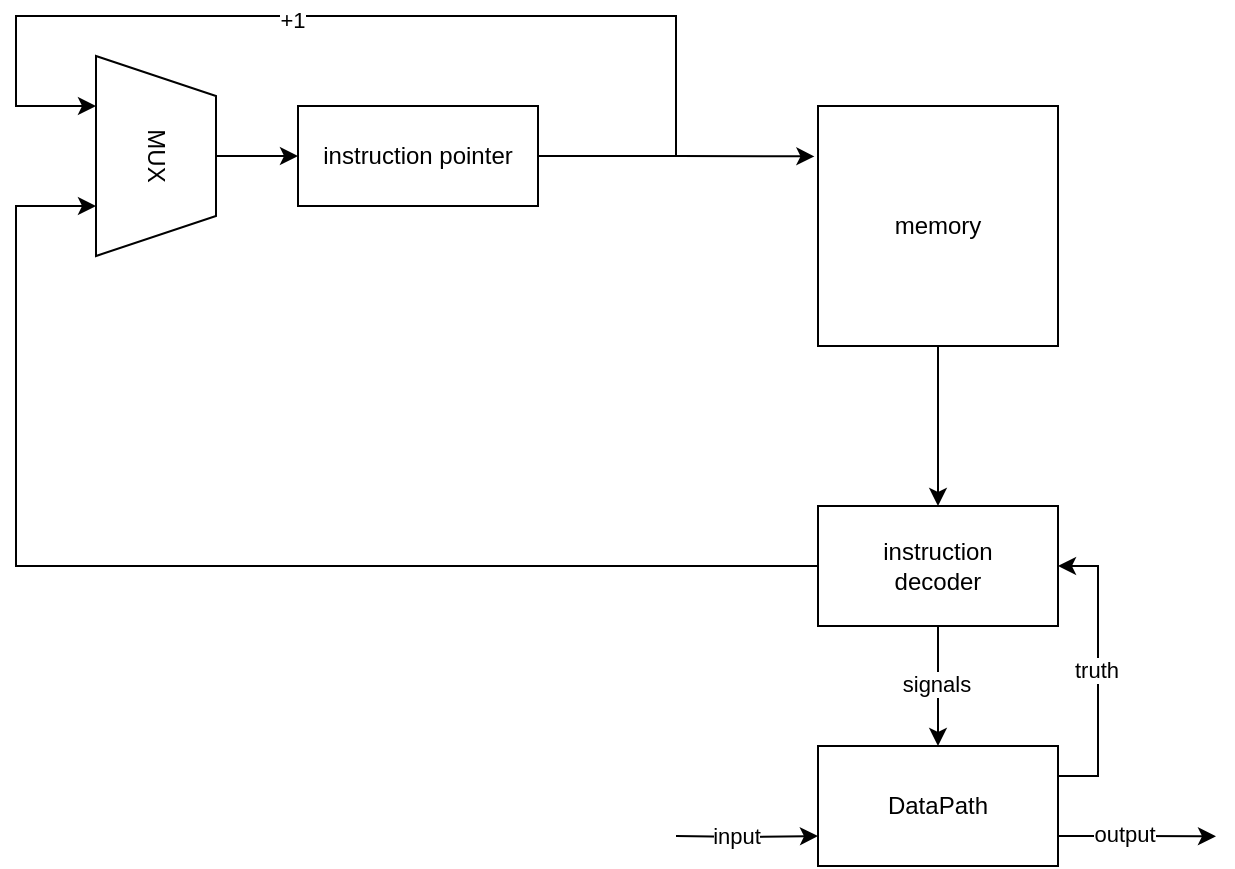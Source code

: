 <mxfile version="24.4.6" type="device">
  <diagram name="Page-1" id="7e0a89b8-554c-2b80-1dc8-d5c74ca68de4">
    <mxGraphModel dx="660" dy="749" grid="1" gridSize="10" guides="1" tooltips="1" connect="1" arrows="1" fold="1" page="1" pageScale="1" pageWidth="1100" pageHeight="850" background="none" math="0" shadow="0">
      <root>
        <mxCell id="0" />
        <mxCell id="1" parent="0" />
        <mxCell id="-yWR_8Fz1VNH52EZXNwn-16" style="edgeStyle=orthogonalEdgeStyle;rounded=0;orthogonalLoop=1;jettySize=auto;html=1;entryX=0.25;entryY=1;entryDx=0;entryDy=0;exitX=1;exitY=0.5;exitDx=0;exitDy=0;" edge="1" parent="1" source="-yWR_8Fz1VNH52EZXNwn-1" target="-yWR_8Fz1VNH52EZXNwn-13">
          <mxGeometry relative="1" as="geometry">
            <Array as="points">
              <mxPoint x="400" y="95" />
              <mxPoint x="400" y="25" />
              <mxPoint x="70" y="25" />
              <mxPoint x="70" y="70" />
            </Array>
          </mxGeometry>
        </mxCell>
        <mxCell id="-yWR_8Fz1VNH52EZXNwn-18" value="+1" style="edgeLabel;html=1;align=center;verticalAlign=middle;resizable=0;points=[];" vertex="1" connectable="0" parent="-yWR_8Fz1VNH52EZXNwn-16">
          <mxGeometry x="0.196" y="2" relative="1" as="geometry">
            <mxPoint as="offset" />
          </mxGeometry>
        </mxCell>
        <mxCell id="-yWR_8Fz1VNH52EZXNwn-1" value="instruction pointer" style="rounded=0;whiteSpace=wrap;html=1;" vertex="1" parent="1">
          <mxGeometry x="211" y="70" width="120" height="50" as="geometry" />
        </mxCell>
        <mxCell id="-yWR_8Fz1VNH52EZXNwn-6" style="edgeStyle=orthogonalEdgeStyle;rounded=0;orthogonalLoop=1;jettySize=auto;html=1;entryX=0.5;entryY=0;entryDx=0;entryDy=0;" edge="1" parent="1" source="-yWR_8Fz1VNH52EZXNwn-2" target="-yWR_8Fz1VNH52EZXNwn-5">
          <mxGeometry relative="1" as="geometry" />
        </mxCell>
        <mxCell id="-yWR_8Fz1VNH52EZXNwn-2" value="memory" style="rounded=0;whiteSpace=wrap;html=1;" vertex="1" parent="1">
          <mxGeometry x="471" y="70" width="120" height="120" as="geometry" />
        </mxCell>
        <mxCell id="-yWR_8Fz1VNH52EZXNwn-3" style="edgeStyle=orthogonalEdgeStyle;rounded=0;orthogonalLoop=1;jettySize=auto;html=1;entryX=-0.015;entryY=0.21;entryDx=0;entryDy=0;entryPerimeter=0;" edge="1" parent="1" source="-yWR_8Fz1VNH52EZXNwn-1" target="-yWR_8Fz1VNH52EZXNwn-2">
          <mxGeometry relative="1" as="geometry" />
        </mxCell>
        <mxCell id="-yWR_8Fz1VNH52EZXNwn-8" style="edgeStyle=orthogonalEdgeStyle;rounded=0;orthogonalLoop=1;jettySize=auto;html=1;entryX=0.5;entryY=0;entryDx=0;entryDy=0;" edge="1" parent="1" source="-yWR_8Fz1VNH52EZXNwn-5" target="-yWR_8Fz1VNH52EZXNwn-7">
          <mxGeometry relative="1" as="geometry" />
        </mxCell>
        <mxCell id="-yWR_8Fz1VNH52EZXNwn-9" value="signals" style="edgeLabel;html=1;align=center;verticalAlign=middle;resizable=0;points=[];" vertex="1" connectable="0" parent="-yWR_8Fz1VNH52EZXNwn-8">
          <mxGeometry x="-0.033" y="-1" relative="1" as="geometry">
            <mxPoint as="offset" />
          </mxGeometry>
        </mxCell>
        <mxCell id="-yWR_8Fz1VNH52EZXNwn-17" style="edgeStyle=orthogonalEdgeStyle;rounded=0;orthogonalLoop=1;jettySize=auto;html=1;entryX=0.75;entryY=1;entryDx=0;entryDy=0;" edge="1" parent="1" source="-yWR_8Fz1VNH52EZXNwn-5" target="-yWR_8Fz1VNH52EZXNwn-13">
          <mxGeometry relative="1" as="geometry">
            <Array as="points">
              <mxPoint x="70" y="300" />
              <mxPoint x="70" y="120" />
            </Array>
          </mxGeometry>
        </mxCell>
        <mxCell id="-yWR_8Fz1VNH52EZXNwn-5" value="&lt;div&gt;instruction&lt;/div&gt;&lt;div&gt;decoder&lt;br&gt;&lt;/div&gt;" style="rounded=0;whiteSpace=wrap;html=1;" vertex="1" parent="1">
          <mxGeometry x="471" y="270" width="120" height="60" as="geometry" />
        </mxCell>
        <mxCell id="-yWR_8Fz1VNH52EZXNwn-10" style="edgeStyle=orthogonalEdgeStyle;rounded=0;orthogonalLoop=1;jettySize=auto;html=1;exitX=1;exitY=0.25;exitDx=0;exitDy=0;entryX=1;entryY=0.5;entryDx=0;entryDy=0;" edge="1" parent="1" source="-yWR_8Fz1VNH52EZXNwn-7" target="-yWR_8Fz1VNH52EZXNwn-5">
          <mxGeometry relative="1" as="geometry" />
        </mxCell>
        <mxCell id="-yWR_8Fz1VNH52EZXNwn-11" value="truth" style="edgeLabel;html=1;align=center;verticalAlign=middle;resizable=0;points=[];" vertex="1" connectable="0" parent="-yWR_8Fz1VNH52EZXNwn-10">
          <mxGeometry x="0.014" y="1" relative="1" as="geometry">
            <mxPoint as="offset" />
          </mxGeometry>
        </mxCell>
        <mxCell id="-yWR_8Fz1VNH52EZXNwn-24" style="edgeStyle=orthogonalEdgeStyle;rounded=0;orthogonalLoop=1;jettySize=auto;html=1;exitX=1;exitY=0.75;exitDx=0;exitDy=0;" edge="1" parent="1" source="-yWR_8Fz1VNH52EZXNwn-7">
          <mxGeometry relative="1" as="geometry">
            <mxPoint x="670" y="435.143" as="targetPoint" />
          </mxGeometry>
        </mxCell>
        <mxCell id="-yWR_8Fz1VNH52EZXNwn-25" value="output" style="edgeLabel;html=1;align=center;verticalAlign=middle;resizable=0;points=[];" vertex="1" connectable="0" parent="-yWR_8Fz1VNH52EZXNwn-24">
          <mxGeometry x="-0.174" y="1" relative="1" as="geometry">
            <mxPoint as="offset" />
          </mxGeometry>
        </mxCell>
        <mxCell id="-yWR_8Fz1VNH52EZXNwn-7" value="&lt;div&gt;DataPath&lt;/div&gt;" style="rounded=0;whiteSpace=wrap;html=1;" vertex="1" parent="1">
          <mxGeometry x="471" y="390" width="120" height="60" as="geometry" />
        </mxCell>
        <mxCell id="-yWR_8Fz1VNH52EZXNwn-14" style="edgeStyle=orthogonalEdgeStyle;rounded=0;orthogonalLoop=1;jettySize=auto;html=1;entryX=0;entryY=0.5;entryDx=0;entryDy=0;" edge="1" parent="1" source="-yWR_8Fz1VNH52EZXNwn-13" target="-yWR_8Fz1VNH52EZXNwn-1">
          <mxGeometry relative="1" as="geometry" />
        </mxCell>
        <mxCell id="-yWR_8Fz1VNH52EZXNwn-13" value="MUX" style="shape=trapezoid;perimeter=trapezoidPerimeter;whiteSpace=wrap;html=1;fixedSize=1;rotation=90;" vertex="1" parent="1">
          <mxGeometry x="90" y="65" width="100" height="60" as="geometry" />
        </mxCell>
        <mxCell id="-yWR_8Fz1VNH52EZXNwn-26" style="edgeStyle=orthogonalEdgeStyle;rounded=0;orthogonalLoop=1;jettySize=auto;html=1;entryX=0;entryY=0.75;entryDx=0;entryDy=0;" edge="1" parent="1" target="-yWR_8Fz1VNH52EZXNwn-7">
          <mxGeometry relative="1" as="geometry">
            <mxPoint x="471" y="440.143" as="targetPoint" />
            <mxPoint x="400" y="435" as="sourcePoint" />
          </mxGeometry>
        </mxCell>
        <mxCell id="-yWR_8Fz1VNH52EZXNwn-27" value="input" style="edgeLabel;html=1;align=center;verticalAlign=middle;resizable=0;points=[];" vertex="1" connectable="0" parent="-yWR_8Fz1VNH52EZXNwn-26">
          <mxGeometry x="-0.174" y="1" relative="1" as="geometry">
            <mxPoint as="offset" />
          </mxGeometry>
        </mxCell>
      </root>
    </mxGraphModel>
  </diagram>
</mxfile>
